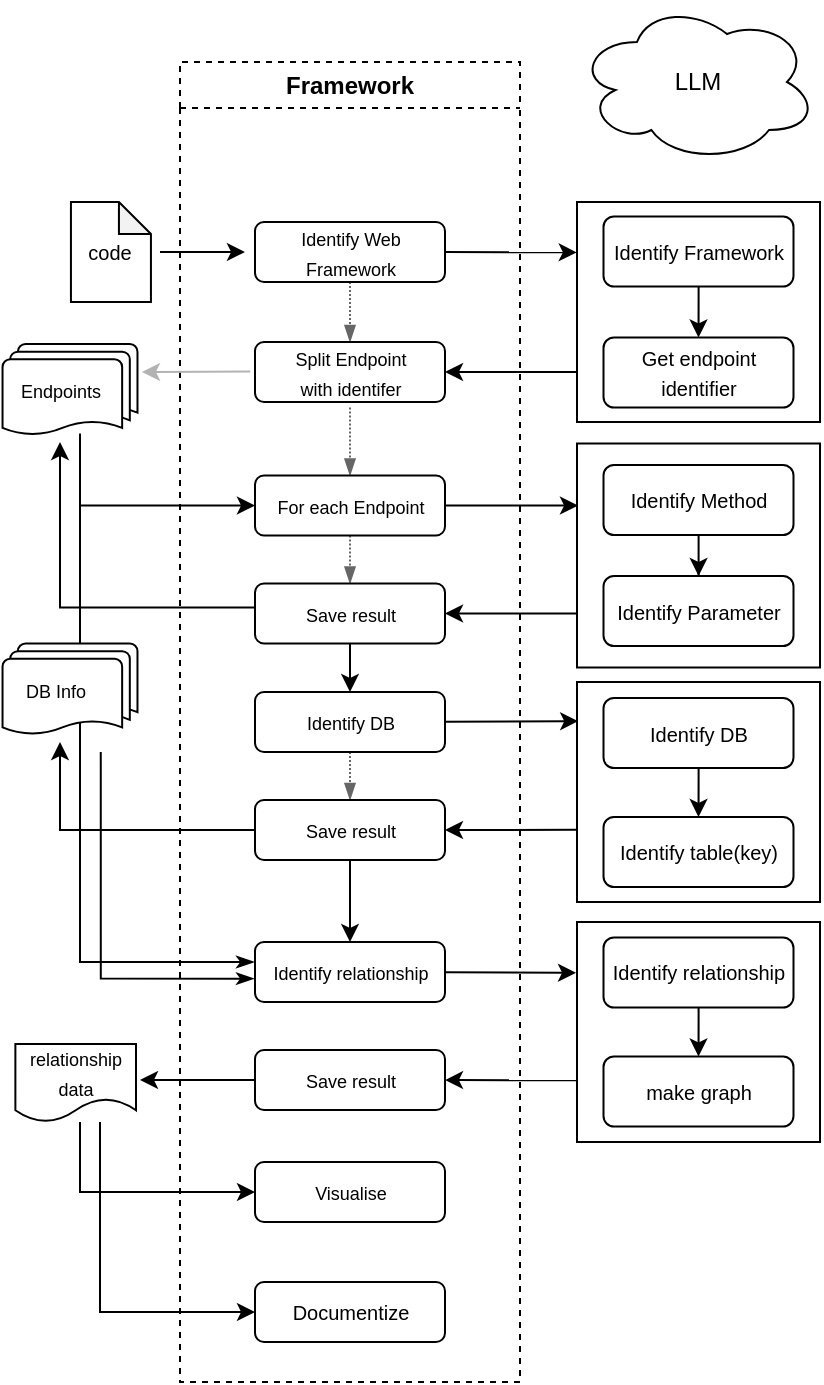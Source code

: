 <mxfile version="22.1.2" type="device">
  <diagram name="Page-1" id="vJzLkzdInqs4tIbNOSpT">
    <mxGraphModel dx="1061" dy="851" grid="1" gridSize="10" guides="1" tooltips="1" connect="1" arrows="1" fold="1" page="1" pageScale="1" pageWidth="850" pageHeight="1100" math="0" shadow="0">
      <root>
        <mxCell id="0" />
        <mxCell id="1" parent="0" />
        <mxCell id="BSKHAsqhzb50ucjgJwVL-88" style="rounded=0;orthogonalLoop=1;jettySize=auto;html=1;entryX=0;entryY=0.5;entryDx=0;entryDy=0;" edge="1" parent="1">
          <mxGeometry relative="1" as="geometry">
            <mxPoint x="310" y="395" as="sourcePoint" />
            <mxPoint x="352.5" y="395" as="targetPoint" />
          </mxGeometry>
        </mxCell>
        <mxCell id="BSKHAsqhzb50ucjgJwVL-2" value="&lt;font style=&quot;font-size: 10px;&quot;&gt;code&lt;/font&gt;" style="shape=note;whiteSpace=wrap;html=1;backgroundOutline=1;darkOpacity=0.05;size=16;" vertex="1" parent="1">
          <mxGeometry x="265.47" y="370" width="40" height="50" as="geometry" />
        </mxCell>
        <mxCell id="BSKHAsqhzb50ucjgJwVL-5" value="Framework" style="swimlane;whiteSpace=wrap;html=1;dashed=1;" vertex="1" parent="1">
          <mxGeometry x="320" y="300" width="170" height="660" as="geometry">
            <mxRectangle x="320" y="300" width="100" height="30" as="alternateBounds" />
          </mxGeometry>
        </mxCell>
        <mxCell id="BSKHAsqhzb50ucjgJwVL-53" style="rounded=0;orthogonalLoop=1;jettySize=auto;html=1;dashed=1;dashPattern=1 1;strokeColor=#666666;endArrow=blockThin;endFill=1;" edge="1" parent="BSKHAsqhzb50ucjgJwVL-5" source="BSKHAsqhzb50ucjgJwVL-1" target="BSKHAsqhzb50ucjgJwVL-21">
          <mxGeometry relative="1" as="geometry" />
        </mxCell>
        <mxCell id="BSKHAsqhzb50ucjgJwVL-1" value="&lt;font style=&quot;font-size: 9px;&quot;&gt;Identify Web Framework&lt;/font&gt;" style="rounded=1;whiteSpace=wrap;html=1;" vertex="1" parent="BSKHAsqhzb50ucjgJwVL-5">
          <mxGeometry x="37.5" y="80" width="95" height="30" as="geometry" />
        </mxCell>
        <mxCell id="BSKHAsqhzb50ucjgJwVL-21" value="&lt;font style=&quot;font-size: 9px;&quot;&gt;Split Endpoint&lt;br&gt;with identifer&lt;br&gt;&lt;/font&gt;" style="rounded=1;whiteSpace=wrap;html=1;" vertex="1" parent="BSKHAsqhzb50ucjgJwVL-5">
          <mxGeometry x="37.5" y="140" width="95" height="30" as="geometry" />
        </mxCell>
        <mxCell id="BSKHAsqhzb50ucjgJwVL-110" value="&lt;font style=&quot;font-size: 9px;&quot;&gt;Identify relationship&lt;/font&gt;" style="rounded=1;whiteSpace=wrap;html=1;" vertex="1" parent="BSKHAsqhzb50ucjgJwVL-5">
          <mxGeometry x="37.5" y="440" width="95" height="30" as="geometry" />
        </mxCell>
        <mxCell id="BSKHAsqhzb50ucjgJwVL-125" style="edgeStyle=orthogonalEdgeStyle;rounded=0;orthogonalLoop=1;jettySize=auto;html=1;" edge="1" parent="BSKHAsqhzb50ucjgJwVL-5" source="BSKHAsqhzb50ucjgJwVL-121">
          <mxGeometry relative="1" as="geometry">
            <mxPoint x="-20" y="509.0" as="targetPoint" />
          </mxGeometry>
        </mxCell>
        <mxCell id="BSKHAsqhzb50ucjgJwVL-121" value="&lt;font style=&quot;font-size: 9px;&quot;&gt;Save result&lt;/font&gt;" style="rounded=1;whiteSpace=wrap;html=1;" vertex="1" parent="BSKHAsqhzb50ucjgJwVL-5">
          <mxGeometry x="37.5" y="494" width="95" height="30" as="geometry" />
        </mxCell>
        <mxCell id="BSKHAsqhzb50ucjgJwVL-126" value="&lt;font style=&quot;font-size: 9px;&quot;&gt;Visualise&lt;/font&gt;" style="rounded=1;whiteSpace=wrap;html=1;" vertex="1" parent="BSKHAsqhzb50ucjgJwVL-5">
          <mxGeometry x="37.5" y="550" width="95" height="30" as="geometry" />
        </mxCell>
        <mxCell id="BSKHAsqhzb50ucjgJwVL-127" value="&lt;font size=&quot;1&quot;&gt;Documentize&lt;/font&gt;" style="rounded=1;whiteSpace=wrap;html=1;" vertex="1" parent="BSKHAsqhzb50ucjgJwVL-5">
          <mxGeometry x="37.5" y="610" width="95" height="30" as="geometry" />
        </mxCell>
        <mxCell id="BSKHAsqhzb50ucjgJwVL-10" value="LLM" style="ellipse;shape=cloud;whiteSpace=wrap;html=1;" vertex="1" parent="1">
          <mxGeometry x="518.5" y="270" width="120" height="80" as="geometry" />
        </mxCell>
        <mxCell id="BSKHAsqhzb50ucjgJwVL-13" value="" style="endArrow=classic;html=1;rounded=0;exitX=1;exitY=0.5;exitDx=0;exitDy=0;entryX=-0.001;entryY=0.229;entryDx=0;entryDy=0;entryPerimeter=0;" edge="1" parent="1" source="BSKHAsqhzb50ucjgJwVL-1" target="BSKHAsqhzb50ucjgJwVL-15">
          <mxGeometry width="50" height="50" relative="1" as="geometry">
            <mxPoint x="480" y="470" as="sourcePoint" />
            <mxPoint x="580" y="395" as="targetPoint" />
          </mxGeometry>
        </mxCell>
        <mxCell id="BSKHAsqhzb50ucjgJwVL-20" style="edgeStyle=orthogonalEdgeStyle;rounded=0;orthogonalLoop=1;jettySize=auto;html=1;entryX=0.5;entryY=0;entryDx=0;entryDy=0;" edge="1" parent="1" source="BSKHAsqhzb50ucjgJwVL-18" target="BSKHAsqhzb50ucjgJwVL-19">
          <mxGeometry relative="1" as="geometry" />
        </mxCell>
        <mxCell id="BSKHAsqhzb50ucjgJwVL-22" style="edgeStyle=orthogonalEdgeStyle;rounded=0;orthogonalLoop=1;jettySize=auto;html=1;entryX=0.002;entryY=0.799;entryDx=0;entryDy=0;entryPerimeter=0;startArrow=classic;startFill=1;endArrow=none;endFill=0;" edge="1" parent="1" source="BSKHAsqhzb50ucjgJwVL-21" target="BSKHAsqhzb50ucjgJwVL-15">
          <mxGeometry relative="1" as="geometry">
            <Array as="points">
              <mxPoint x="519" y="455" />
            </Array>
          </mxGeometry>
        </mxCell>
        <mxCell id="BSKHAsqhzb50ucjgJwVL-15" value="" style="rounded=0;whiteSpace=wrap;html=1;" vertex="1" parent="1">
          <mxGeometry x="518.5" y="370" width="121.5" height="110" as="geometry" />
        </mxCell>
        <mxCell id="BSKHAsqhzb50ucjgJwVL-24" style="edgeStyle=orthogonalEdgeStyle;rounded=0;orthogonalLoop=1;jettySize=auto;html=1;entryX=0.5;entryY=0;entryDx=0;entryDy=0;" edge="1" parent="1" source="BSKHAsqhzb50ucjgJwVL-18" target="BSKHAsqhzb50ucjgJwVL-19">
          <mxGeometry relative="1" as="geometry" />
        </mxCell>
        <mxCell id="BSKHAsqhzb50ucjgJwVL-18" value="&lt;font size=&quot;1&quot;&gt;Identify Framework&lt;/font&gt;" style="rounded=1;whiteSpace=wrap;html=1;" vertex="1" parent="1">
          <mxGeometry x="531.75" y="377.25" width="95" height="35" as="geometry" />
        </mxCell>
        <mxCell id="BSKHAsqhzb50ucjgJwVL-19" value="&lt;font size=&quot;1&quot;&gt;Get endpoint identifier&lt;/font&gt;" style="rounded=1;whiteSpace=wrap;html=1;" vertex="1" parent="1">
          <mxGeometry x="531.75" y="437.75" width="95" height="35" as="geometry" />
        </mxCell>
        <mxCell id="BSKHAsqhzb50ucjgJwVL-115" style="edgeStyle=orthogonalEdgeStyle;rounded=0;orthogonalLoop=1;jettySize=auto;html=1;entryX=-0.004;entryY=0.331;entryDx=0;entryDy=0;entryPerimeter=0;endArrow=classicThin;endFill=1;" edge="1" parent="1" source="BSKHAsqhzb50ucjgJwVL-28" target="BSKHAsqhzb50ucjgJwVL-110">
          <mxGeometry relative="1" as="geometry">
            <mxPoint x="350" y="760" as="targetPoint" />
            <Array as="points">
              <mxPoint x="270" y="750" />
              <mxPoint x="357" y="750" />
            </Array>
          </mxGeometry>
        </mxCell>
        <mxCell id="BSKHAsqhzb50ucjgJwVL-28" value="&lt;font style=&quot;font-size: 9px;&quot;&gt;&amp;nbsp; &amp;nbsp;Endpoints&lt;/font&gt;" style="strokeWidth=1;html=1;shape=mxgraph.flowchart.multi-document;whiteSpace=wrap;align=left;" vertex="1" parent="1">
          <mxGeometry x="231.27" y="441" width="67.47" height="46" as="geometry" />
        </mxCell>
        <mxCell id="BSKHAsqhzb50ucjgJwVL-65" style="rounded=0;orthogonalLoop=1;jettySize=auto;html=1;dashed=1;dashPattern=1 1;strokeColor=#666666;endArrow=blockThin;endFill=1;" edge="1" parent="1" target="BSKHAsqhzb50ucjgJwVL-67">
          <mxGeometry relative="1" as="geometry">
            <mxPoint x="405" y="472.75" as="sourcePoint" />
          </mxGeometry>
        </mxCell>
        <mxCell id="BSKHAsqhzb50ucjgJwVL-66" style="rounded=0;orthogonalLoop=1;jettySize=auto;html=1;entryX=0.5;entryY=0;entryDx=0;entryDy=0;dashed=1;dashPattern=1 1;endArrow=blockThin;endFill=1;strokeColor=#666666;" edge="1" parent="1" source="BSKHAsqhzb50ucjgJwVL-67" target="BSKHAsqhzb50ucjgJwVL-68">
          <mxGeometry relative="1" as="geometry" />
        </mxCell>
        <mxCell id="BSKHAsqhzb50ucjgJwVL-67" value="&lt;font style=&quot;font-size: 9px;&quot;&gt;For each Endpoint&lt;br&gt;&lt;/font&gt;" style="rounded=1;whiteSpace=wrap;html=1;" vertex="1" parent="1">
          <mxGeometry x="357.5" y="506.75" width="95" height="30" as="geometry" />
        </mxCell>
        <mxCell id="BSKHAsqhzb50ucjgJwVL-109" style="edgeStyle=orthogonalEdgeStyle;rounded=0;orthogonalLoop=1;jettySize=auto;html=1;" edge="1" parent="1" source="BSKHAsqhzb50ucjgJwVL-68" target="BSKHAsqhzb50ucjgJwVL-98">
          <mxGeometry relative="1" as="geometry" />
        </mxCell>
        <mxCell id="BSKHAsqhzb50ucjgJwVL-68" value="&lt;font style=&quot;font-size: 9px;&quot;&gt;Save result&lt;br&gt;&lt;/font&gt;" style="rounded=1;whiteSpace=wrap;html=1;" vertex="1" parent="1">
          <mxGeometry x="357.5" y="560.75" width="95" height="30" as="geometry" />
        </mxCell>
        <mxCell id="BSKHAsqhzb50ucjgJwVL-69" style="edgeStyle=orthogonalEdgeStyle;rounded=0;orthogonalLoop=1;jettySize=auto;html=1;" edge="1" parent="1" target="BSKHAsqhzb50ucjgJwVL-67">
          <mxGeometry relative="1" as="geometry">
            <mxPoint x="270" y="485.75" as="sourcePoint" />
            <Array as="points">
              <mxPoint x="270" y="521.75" />
            </Array>
          </mxGeometry>
        </mxCell>
        <mxCell id="BSKHAsqhzb50ucjgJwVL-70" style="edgeStyle=orthogonalEdgeStyle;rounded=0;orthogonalLoop=1;jettySize=auto;html=1;" edge="1" parent="1">
          <mxGeometry relative="1" as="geometry">
            <mxPoint x="518.5" y="575.75" as="sourcePoint" />
            <mxPoint x="452.5" y="575.75" as="targetPoint" />
            <Array as="points">
              <mxPoint x="490" y="575.75" />
              <mxPoint x="490" y="575.75" />
            </Array>
          </mxGeometry>
        </mxCell>
        <mxCell id="BSKHAsqhzb50ucjgJwVL-71" value="" style="rounded=0;whiteSpace=wrap;html=1;" vertex="1" parent="1">
          <mxGeometry x="518.5" y="490.75" width="121.5" height="112" as="geometry" />
        </mxCell>
        <mxCell id="BSKHAsqhzb50ucjgJwVL-72" style="edgeStyle=orthogonalEdgeStyle;rounded=0;orthogonalLoop=1;jettySize=auto;html=1;" edge="1" parent="1" source="BSKHAsqhzb50ucjgJwVL-73" target="BSKHAsqhzb50ucjgJwVL-74">
          <mxGeometry relative="1" as="geometry" />
        </mxCell>
        <mxCell id="BSKHAsqhzb50ucjgJwVL-73" value="&lt;font size=&quot;1&quot;&gt;Identify Method&lt;/font&gt;" style="rounded=1;whiteSpace=wrap;html=1;" vertex="1" parent="1">
          <mxGeometry x="531.75" y="501.5" width="95" height="35" as="geometry" />
        </mxCell>
        <mxCell id="BSKHAsqhzb50ucjgJwVL-74" value="&lt;font size=&quot;1&quot;&gt;Identify Parameter&lt;/font&gt;" style="rounded=1;whiteSpace=wrap;html=1;" vertex="1" parent="1">
          <mxGeometry x="531.75" y="557" width="95" height="35" as="geometry" />
        </mxCell>
        <mxCell id="BSKHAsqhzb50ucjgJwVL-75" style="edgeStyle=orthogonalEdgeStyle;rounded=0;orthogonalLoop=1;jettySize=auto;html=1;exitX=1;exitY=0.5;exitDx=0;exitDy=0;" edge="1" parent="1">
          <mxGeometry relative="1" as="geometry">
            <mxPoint x="452.5" y="525.75" as="sourcePoint" />
            <mxPoint x="519" y="521.75" as="targetPoint" />
            <Array as="points">
              <mxPoint x="519" y="521.75" />
            </Array>
          </mxGeometry>
        </mxCell>
        <mxCell id="BSKHAsqhzb50ucjgJwVL-76" style="edgeStyle=orthogonalEdgeStyle;rounded=0;orthogonalLoop=1;jettySize=auto;html=1;" edge="1" parent="1" source="BSKHAsqhzb50ucjgJwVL-68">
          <mxGeometry relative="1" as="geometry">
            <mxPoint x="260" y="490" as="targetPoint" />
            <Array as="points">
              <mxPoint x="260" y="572.75" />
            </Array>
          </mxGeometry>
        </mxCell>
        <mxCell id="BSKHAsqhzb50ucjgJwVL-29" style="rounded=0;orthogonalLoop=1;jettySize=auto;html=1;strokeColor=#B3B3B3;exitX=-0.025;exitY=0.49;exitDx=0;exitDy=0;exitPerimeter=0;" edge="1" parent="1" source="BSKHAsqhzb50ucjgJwVL-21">
          <mxGeometry relative="1" as="geometry">
            <mxPoint x="348.5" y="455.008" as="sourcePoint" />
            <mxPoint x="301" y="455" as="targetPoint" />
          </mxGeometry>
        </mxCell>
        <mxCell id="BSKHAsqhzb50ucjgJwVL-97" style="rounded=0;orthogonalLoop=1;jettySize=auto;html=1;endArrow=blockThin;endFill=1;strokeColor=#666666;dashed=1;dashPattern=1 1;" edge="1" parent="1" source="BSKHAsqhzb50ucjgJwVL-98" target="BSKHAsqhzb50ucjgJwVL-100">
          <mxGeometry relative="1" as="geometry" />
        </mxCell>
        <mxCell id="BSKHAsqhzb50ucjgJwVL-98" value="&lt;font style=&quot;font-size: 9px;&quot;&gt;Identify DB&lt;/font&gt;" style="rounded=1;whiteSpace=wrap;html=1;" vertex="1" parent="1">
          <mxGeometry x="357.5" y="615" width="95" height="30" as="geometry" />
        </mxCell>
        <mxCell id="BSKHAsqhzb50ucjgJwVL-99" style="edgeStyle=orthogonalEdgeStyle;rounded=0;orthogonalLoop=1;jettySize=auto;html=1;" edge="1" parent="1" source="BSKHAsqhzb50ucjgJwVL-100">
          <mxGeometry relative="1" as="geometry">
            <mxPoint x="260" y="640" as="targetPoint" />
            <Array as="points">
              <mxPoint x="260" y="684" />
            </Array>
          </mxGeometry>
        </mxCell>
        <mxCell id="BSKHAsqhzb50ucjgJwVL-111" style="edgeStyle=orthogonalEdgeStyle;rounded=0;orthogonalLoop=1;jettySize=auto;html=1;" edge="1" parent="1" source="BSKHAsqhzb50ucjgJwVL-100" target="BSKHAsqhzb50ucjgJwVL-110">
          <mxGeometry relative="1" as="geometry" />
        </mxCell>
        <mxCell id="BSKHAsqhzb50ucjgJwVL-100" value="&lt;font style=&quot;font-size: 9px;&quot;&gt;Save result&lt;/font&gt;" style="rounded=1;whiteSpace=wrap;html=1;" vertex="1" parent="1">
          <mxGeometry x="357.5" y="669" width="95" height="30" as="geometry" />
        </mxCell>
        <mxCell id="BSKHAsqhzb50ucjgJwVL-101" value="" style="rounded=0;whiteSpace=wrap;html=1;" vertex="1" parent="1">
          <mxGeometry x="518.5" y="610" width="121.5" height="110" as="geometry" />
        </mxCell>
        <mxCell id="BSKHAsqhzb50ucjgJwVL-102" style="edgeStyle=orthogonalEdgeStyle;rounded=0;orthogonalLoop=1;jettySize=auto;html=1;entryX=0.5;entryY=0;entryDx=0;entryDy=0;" edge="1" parent="1" source="BSKHAsqhzb50ucjgJwVL-103" target="BSKHAsqhzb50ucjgJwVL-104">
          <mxGeometry relative="1" as="geometry" />
        </mxCell>
        <mxCell id="BSKHAsqhzb50ucjgJwVL-103" value="&lt;font size=&quot;1&quot;&gt;Identify DB&lt;/font&gt;" style="rounded=1;whiteSpace=wrap;html=1;" vertex="1" parent="1">
          <mxGeometry x="531.75" y="618" width="95" height="35" as="geometry" />
        </mxCell>
        <mxCell id="BSKHAsqhzb50ucjgJwVL-104" value="&lt;font size=&quot;1&quot;&gt;Identify table(key)&lt;/font&gt;" style="rounded=1;whiteSpace=wrap;html=1;" vertex="1" parent="1">
          <mxGeometry x="531.75" y="677.5" width="95" height="35" as="geometry" />
        </mxCell>
        <mxCell id="BSKHAsqhzb50ucjgJwVL-105" style="rounded=0;orthogonalLoop=1;jettySize=auto;html=1;entryX=0.005;entryY=0.178;entryDx=0;entryDy=0;entryPerimeter=0;" edge="1" parent="1" source="BSKHAsqhzb50ucjgJwVL-98" target="BSKHAsqhzb50ucjgJwVL-101">
          <mxGeometry relative="1" as="geometry" />
        </mxCell>
        <mxCell id="BSKHAsqhzb50ucjgJwVL-107" style="rounded=0;orthogonalLoop=1;jettySize=auto;html=1;entryX=0;entryY=0.672;entryDx=0;entryDy=0;entryPerimeter=0;startArrow=classic;startFill=1;endArrow=none;endFill=0;" edge="1" parent="1" source="BSKHAsqhzb50ucjgJwVL-100" target="BSKHAsqhzb50ucjgJwVL-101">
          <mxGeometry relative="1" as="geometry">
            <mxPoint x="510" y="680" as="targetPoint" />
          </mxGeometry>
        </mxCell>
        <mxCell id="BSKHAsqhzb50ucjgJwVL-113" style="edgeStyle=orthogonalEdgeStyle;rounded=0;orthogonalLoop=1;jettySize=auto;html=1;entryX=-0.004;entryY=0.611;entryDx=0;entryDy=0;entryPerimeter=0;endArrow=classicThin;endFill=1;" edge="1" parent="1" target="BSKHAsqhzb50ucjgJwVL-110">
          <mxGeometry relative="1" as="geometry">
            <mxPoint x="280.38" y="645" as="sourcePoint" />
            <mxPoint x="357.5" y="758.33" as="targetPoint" />
            <Array as="points">
              <mxPoint x="280" y="758" />
            </Array>
          </mxGeometry>
        </mxCell>
        <mxCell id="BSKHAsqhzb50ucjgJwVL-108" value="&lt;font style=&quot;font-size: 9px;&quot;&gt;&amp;nbsp; &amp;nbsp; DB Info&lt;/font&gt;" style="strokeWidth=1;html=1;shape=mxgraph.flowchart.multi-document;whiteSpace=wrap;align=left;" vertex="1" parent="1">
          <mxGeometry x="231.27" y="590.75" width="67.47" height="46" as="geometry" />
        </mxCell>
        <mxCell id="BSKHAsqhzb50ucjgJwVL-116" value="" style="rounded=0;whiteSpace=wrap;html=1;" vertex="1" parent="1">
          <mxGeometry x="518.5" y="730" width="121.5" height="110" as="geometry" />
        </mxCell>
        <mxCell id="BSKHAsqhzb50ucjgJwVL-117" style="edgeStyle=orthogonalEdgeStyle;rounded=0;orthogonalLoop=1;jettySize=auto;html=1;entryX=0.5;entryY=0;entryDx=0;entryDy=0;" edge="1" parent="1" source="BSKHAsqhzb50ucjgJwVL-118" target="BSKHAsqhzb50ucjgJwVL-119">
          <mxGeometry relative="1" as="geometry" />
        </mxCell>
        <mxCell id="BSKHAsqhzb50ucjgJwVL-118" value="&lt;font size=&quot;1&quot;&gt;Identify relationship&lt;/font&gt;" style="rounded=1;whiteSpace=wrap;html=1;" vertex="1" parent="1">
          <mxGeometry x="531.75" y="737.75" width="95" height="35" as="geometry" />
        </mxCell>
        <mxCell id="BSKHAsqhzb50ucjgJwVL-119" value="&lt;font size=&quot;1&quot;&gt;make graph&lt;/font&gt;" style="rounded=1;whiteSpace=wrap;html=1;" vertex="1" parent="1">
          <mxGeometry x="531.75" y="797.25" width="95" height="35" as="geometry" />
        </mxCell>
        <mxCell id="BSKHAsqhzb50ucjgJwVL-120" style="rounded=0;orthogonalLoop=1;jettySize=auto;html=1;entryX=-0.004;entryY=0.231;entryDx=0;entryDy=0;entryPerimeter=0;" edge="1" parent="1" source="BSKHAsqhzb50ucjgJwVL-110" target="BSKHAsqhzb50ucjgJwVL-116">
          <mxGeometry relative="1" as="geometry" />
        </mxCell>
        <mxCell id="BSKHAsqhzb50ucjgJwVL-122" style="rounded=0;orthogonalLoop=1;jettySize=auto;html=1;entryX=-0.001;entryY=0.719;entryDx=0;entryDy=0;endArrow=none;endFill=0;startArrow=classic;startFill=1;entryPerimeter=0;" edge="1" parent="1" source="BSKHAsqhzb50ucjgJwVL-121" target="BSKHAsqhzb50ucjgJwVL-116">
          <mxGeometry relative="1" as="geometry" />
        </mxCell>
        <mxCell id="BSKHAsqhzb50ucjgJwVL-128" style="edgeStyle=orthogonalEdgeStyle;rounded=0;orthogonalLoop=1;jettySize=auto;html=1;entryX=0;entryY=0.5;entryDx=0;entryDy=0;" edge="1" parent="1" source="BSKHAsqhzb50ucjgJwVL-123" target="BSKHAsqhzb50ucjgJwVL-126">
          <mxGeometry relative="1" as="geometry">
            <Array as="points">
              <mxPoint x="270" y="865" />
            </Array>
          </mxGeometry>
        </mxCell>
        <mxCell id="BSKHAsqhzb50ucjgJwVL-129" style="edgeStyle=orthogonalEdgeStyle;rounded=0;orthogonalLoop=1;jettySize=auto;html=1;entryX=0;entryY=0.5;entryDx=0;entryDy=0;" edge="1" parent="1" source="BSKHAsqhzb50ucjgJwVL-123" target="BSKHAsqhzb50ucjgJwVL-127">
          <mxGeometry relative="1" as="geometry">
            <Array as="points">
              <mxPoint x="280" y="925" />
            </Array>
          </mxGeometry>
        </mxCell>
        <mxCell id="BSKHAsqhzb50ucjgJwVL-123" value="&lt;font style=&quot;font-size: 9px;&quot;&gt;relationship data&lt;/font&gt;" style="shape=document;whiteSpace=wrap;html=1;boundedLbl=1;" vertex="1" parent="1">
          <mxGeometry x="237.69" y="791" width="60.31" height="39" as="geometry" />
        </mxCell>
      </root>
    </mxGraphModel>
  </diagram>
</mxfile>
